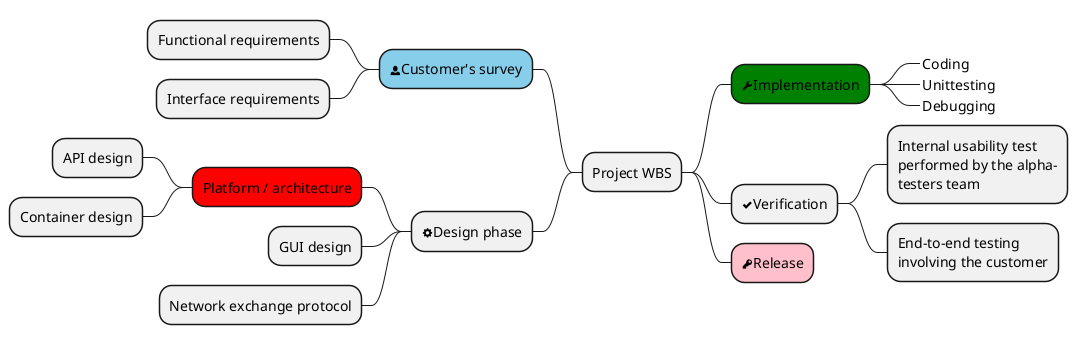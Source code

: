 @startuml mindmap_markdown_test

@startmindmap
* Project WBS
' change color and add sprite
 *[#Green] <&wrench>Implementation
' remove box
  *_ Coding
  *_ Unittesting
  *_ Debugging
 * <&check>Verification
' multi-line formatted text not supported directly, use newlines!
  * Internal usability test\nperformed by the alpha-\ntesters team
  * End-to-end testing\ninvolving the customer
 *[#pink] <&key>Release

' change direction
left side

 *[#SkyBlue] <&person>Customer's survey
  * Functional requirements
  * Interface requirements
 * <&cog>Design phase
  *[#red] Platform / architecture
   * API design
   * Container design
  * GUI design
  * Network exchange protocol
@endmindmap

@enduml